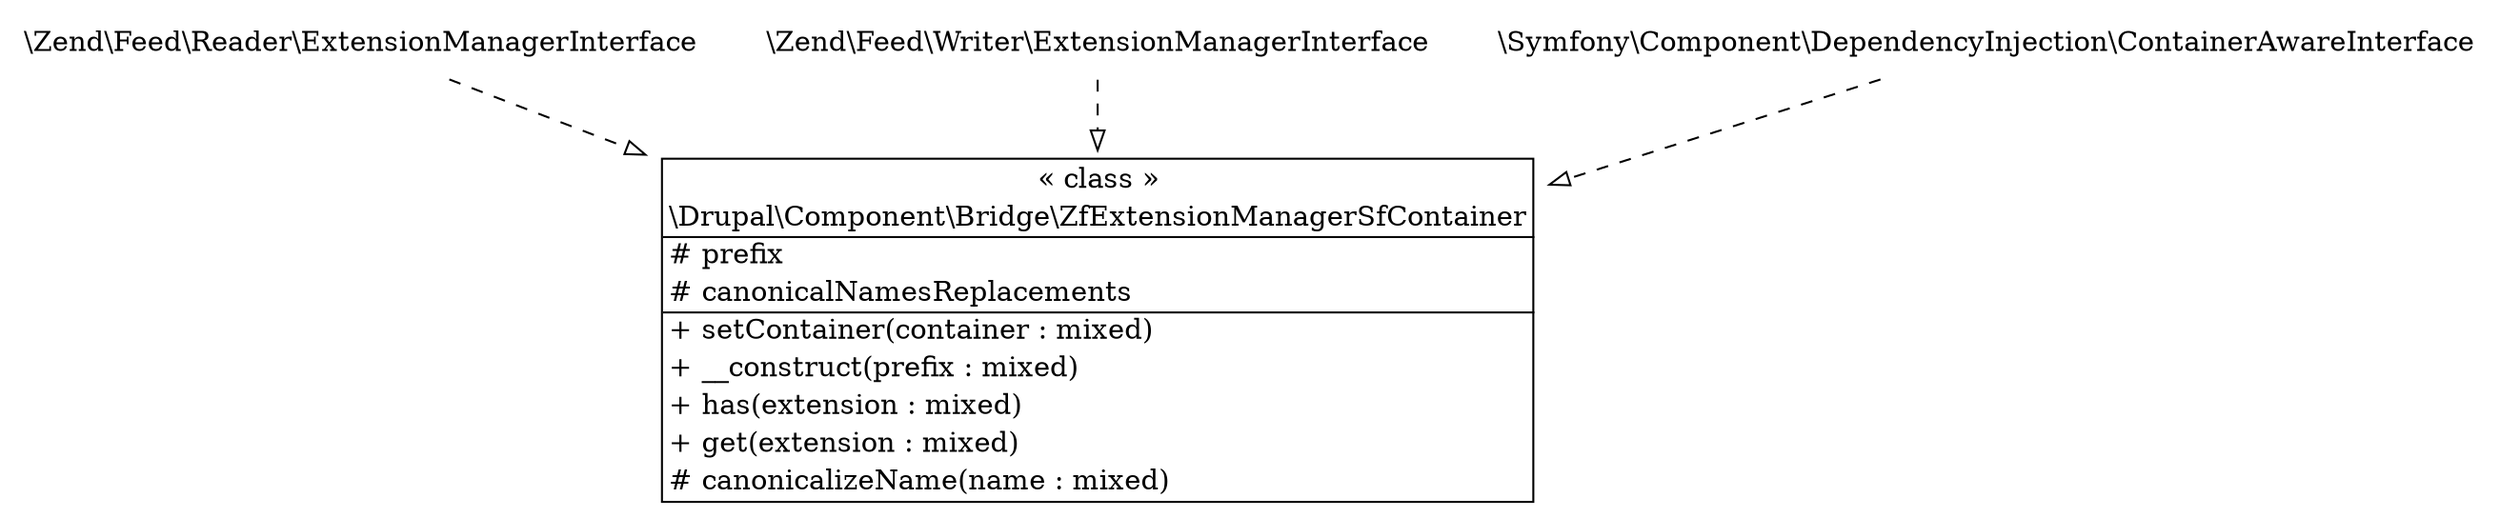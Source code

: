 digraph "Class Diagram" {
  node [shape=plaintext]
  "\\Drupal\\Component\\Bridge\\ZfExtensionManagerSfContainer" [
    label=<
<table border="1" cellpadding="2" cellspacing="0" cellborder="0">
<tr><td align="center">&laquo; class &raquo;</td></tr>
<tr><td align="center" title="class ZfExtensionManagerSfContainer">\\Drupal\\Component\\Bridge\\ZfExtensionManagerSfContainer</td></tr><hr />
<tr><td align="left" title="protected prefix"># prefix</td></tr>
<tr><td align="left" title="protected canonicalNamesReplacements"># canonicalNamesReplacements</td></tr>
<hr />
<tr><td align="left" title="public setContainer">+ setContainer(container : mixed)</td></tr>
<tr><td align="left" title="public __construct">+ __construct(prefix : mixed)</td></tr>
<tr><td align="left" title="public has">+ has(extension : mixed)</td></tr>
<tr><td align="left" title="public get">+ get(extension : mixed)</td></tr>
<tr><td align="left" title="protected canonicalizeName"># canonicalizeName(name : mixed)</td></tr>
</table>
  >
  ];
"\\Zend\\Feed\\Reader\\ExtensionManagerInterface" -> "\\Drupal\\Component\\Bridge\\ZfExtensionManagerSfContainer" [arrowhead="empty" style="dashed"];

"\\Zend\\Feed\\Writer\\ExtensionManagerInterface" -> "\\Drupal\\Component\\Bridge\\ZfExtensionManagerSfContainer" [arrowhead="empty" style="dashed"];

"\\Symfony\\Component\\DependencyInjection\\ContainerAwareInterface" -> "\\Drupal\\Component\\Bridge\\ZfExtensionManagerSfContainer" [arrowhead="empty" style="dashed"];

}
